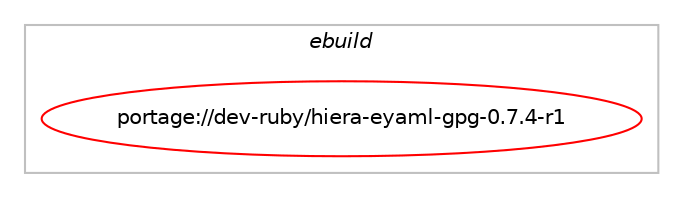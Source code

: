 digraph prolog {

# *************
# Graph options
# *************

newrank=true;
concentrate=true;
compound=true;
graph [rankdir=LR,fontname=Helvetica,fontsize=10,ranksep=1.5];#, ranksep=2.5, nodesep=0.2];
edge  [arrowhead=vee];
node  [fontname=Helvetica,fontsize=10];

# **********
# The ebuild
# **********

subgraph cluster_leftcol {
color=gray;
label=<<i>ebuild</i>>;
id [label="portage://dev-ruby/hiera-eyaml-gpg-0.7.4-r1", color=red, width=4, href="../dev-ruby/hiera-eyaml-gpg-0.7.4-r1.svg"];
}

# ****************
# The dependencies
# ****************

subgraph cluster_midcol {
color=gray;
label=<<i>dependencies</i>>;
subgraph cluster_compile {
fillcolor="#eeeeee";
style=filled;
label=<<i>compile</i>>;
# *** BEGIN UNKNOWN DEPENDENCY TYPE (TODO) ***
# id -> equal(use_conditional_group(positive,ruby_targets_ruby31,portage://dev-ruby/hiera-eyaml-gpg-0.7.4-r1,[package_dependency(portage://dev-ruby/hiera-eyaml-gpg-0.7.4-r1,install,no,dev-lang,ruby,none,[,,],[slot(3.1)],[])]))
# *** END UNKNOWN DEPENDENCY TYPE (TODO) ***

# *** BEGIN UNKNOWN DEPENDENCY TYPE (TODO) ***
# id -> equal(use_conditional_group(positive,ruby_targets_ruby31,portage://dev-ruby/hiera-eyaml-gpg-0.7.4-r1,[package_dependency(portage://dev-ruby/hiera-eyaml-gpg-0.7.4-r1,install,no,virtual,rubygems,none,[,,],[],[use(enable(ruby_targets_ruby31),negative)])]))
# *** END UNKNOWN DEPENDENCY TYPE (TODO) ***

# *** BEGIN UNKNOWN DEPENDENCY TYPE (TODO) ***
# id -> equal(use_conditional_group(positive,ruby_targets_ruby32,portage://dev-ruby/hiera-eyaml-gpg-0.7.4-r1,[package_dependency(portage://dev-ruby/hiera-eyaml-gpg-0.7.4-r1,install,no,dev-lang,ruby,none,[,,],[slot(3.2)],[])]))
# *** END UNKNOWN DEPENDENCY TYPE (TODO) ***

# *** BEGIN UNKNOWN DEPENDENCY TYPE (TODO) ***
# id -> equal(use_conditional_group(positive,ruby_targets_ruby32,portage://dev-ruby/hiera-eyaml-gpg-0.7.4-r1,[package_dependency(portage://dev-ruby/hiera-eyaml-gpg-0.7.4-r1,install,no,virtual,rubygems,none,[,,],[],[use(enable(ruby_targets_ruby32),negative)])]))
# *** END UNKNOWN DEPENDENCY TYPE (TODO) ***

}
subgraph cluster_compileandrun {
fillcolor="#eeeeee";
style=filled;
label=<<i>compile and run</i>>;
}
subgraph cluster_run {
fillcolor="#eeeeee";
style=filled;
label=<<i>run</i>>;
# *** BEGIN UNKNOWN DEPENDENCY TYPE (TODO) ***
# id -> equal(use_conditional_group(positive,ruby_targets_ruby31,portage://dev-ruby/hiera-eyaml-gpg-0.7.4-r1,[package_dependency(portage://dev-ruby/hiera-eyaml-gpg-0.7.4-r1,run,no,dev-lang,ruby,none,[,,],[slot(3.1)],[])]))
# *** END UNKNOWN DEPENDENCY TYPE (TODO) ***

# *** BEGIN UNKNOWN DEPENDENCY TYPE (TODO) ***
# id -> equal(use_conditional_group(positive,ruby_targets_ruby31,portage://dev-ruby/hiera-eyaml-gpg-0.7.4-r1,[package_dependency(portage://dev-ruby/hiera-eyaml-gpg-0.7.4-r1,run,no,dev-ruby,hiera-eyaml,greaterequal,[1.3.8,,,1.3.8],any_different_slot,[use(enable(ruby_targets_ruby31),negative)]),package_dependency(portage://dev-ruby/hiera-eyaml-gpg-0.7.4-r1,run,no,dev-ruby,gpgme,greaterequal,[2.0.0,,,2.0.0],[],[use(enable(ruby_targets_ruby31),negative)])]))
# *** END UNKNOWN DEPENDENCY TYPE (TODO) ***

# *** BEGIN UNKNOWN DEPENDENCY TYPE (TODO) ***
# id -> equal(use_conditional_group(positive,ruby_targets_ruby31,portage://dev-ruby/hiera-eyaml-gpg-0.7.4-r1,[package_dependency(portage://dev-ruby/hiera-eyaml-gpg-0.7.4-r1,run,no,virtual,rubygems,none,[,,],[],[use(enable(ruby_targets_ruby31),negative)])]))
# *** END UNKNOWN DEPENDENCY TYPE (TODO) ***

# *** BEGIN UNKNOWN DEPENDENCY TYPE (TODO) ***
# id -> equal(use_conditional_group(positive,ruby_targets_ruby32,portage://dev-ruby/hiera-eyaml-gpg-0.7.4-r1,[package_dependency(portage://dev-ruby/hiera-eyaml-gpg-0.7.4-r1,run,no,dev-lang,ruby,none,[,,],[slot(3.2)],[])]))
# *** END UNKNOWN DEPENDENCY TYPE (TODO) ***

# *** BEGIN UNKNOWN DEPENDENCY TYPE (TODO) ***
# id -> equal(use_conditional_group(positive,ruby_targets_ruby32,portage://dev-ruby/hiera-eyaml-gpg-0.7.4-r1,[package_dependency(portage://dev-ruby/hiera-eyaml-gpg-0.7.4-r1,run,no,dev-ruby,hiera-eyaml,greaterequal,[1.3.8,,,1.3.8],any_different_slot,[use(enable(ruby_targets_ruby32),negative)]),package_dependency(portage://dev-ruby/hiera-eyaml-gpg-0.7.4-r1,run,no,dev-ruby,gpgme,greaterequal,[2.0.0,,,2.0.0],[],[use(enable(ruby_targets_ruby32),negative)])]))
# *** END UNKNOWN DEPENDENCY TYPE (TODO) ***

# *** BEGIN UNKNOWN DEPENDENCY TYPE (TODO) ***
# id -> equal(use_conditional_group(positive,ruby_targets_ruby32,portage://dev-ruby/hiera-eyaml-gpg-0.7.4-r1,[package_dependency(portage://dev-ruby/hiera-eyaml-gpg-0.7.4-r1,run,no,virtual,rubygems,none,[,,],[],[use(enable(ruby_targets_ruby32),negative)])]))
# *** END UNKNOWN DEPENDENCY TYPE (TODO) ***

}
}

# **************
# The candidates
# **************

subgraph cluster_choices {
rank=same;
color=gray;
label=<<i>candidates</i>>;

}

}
